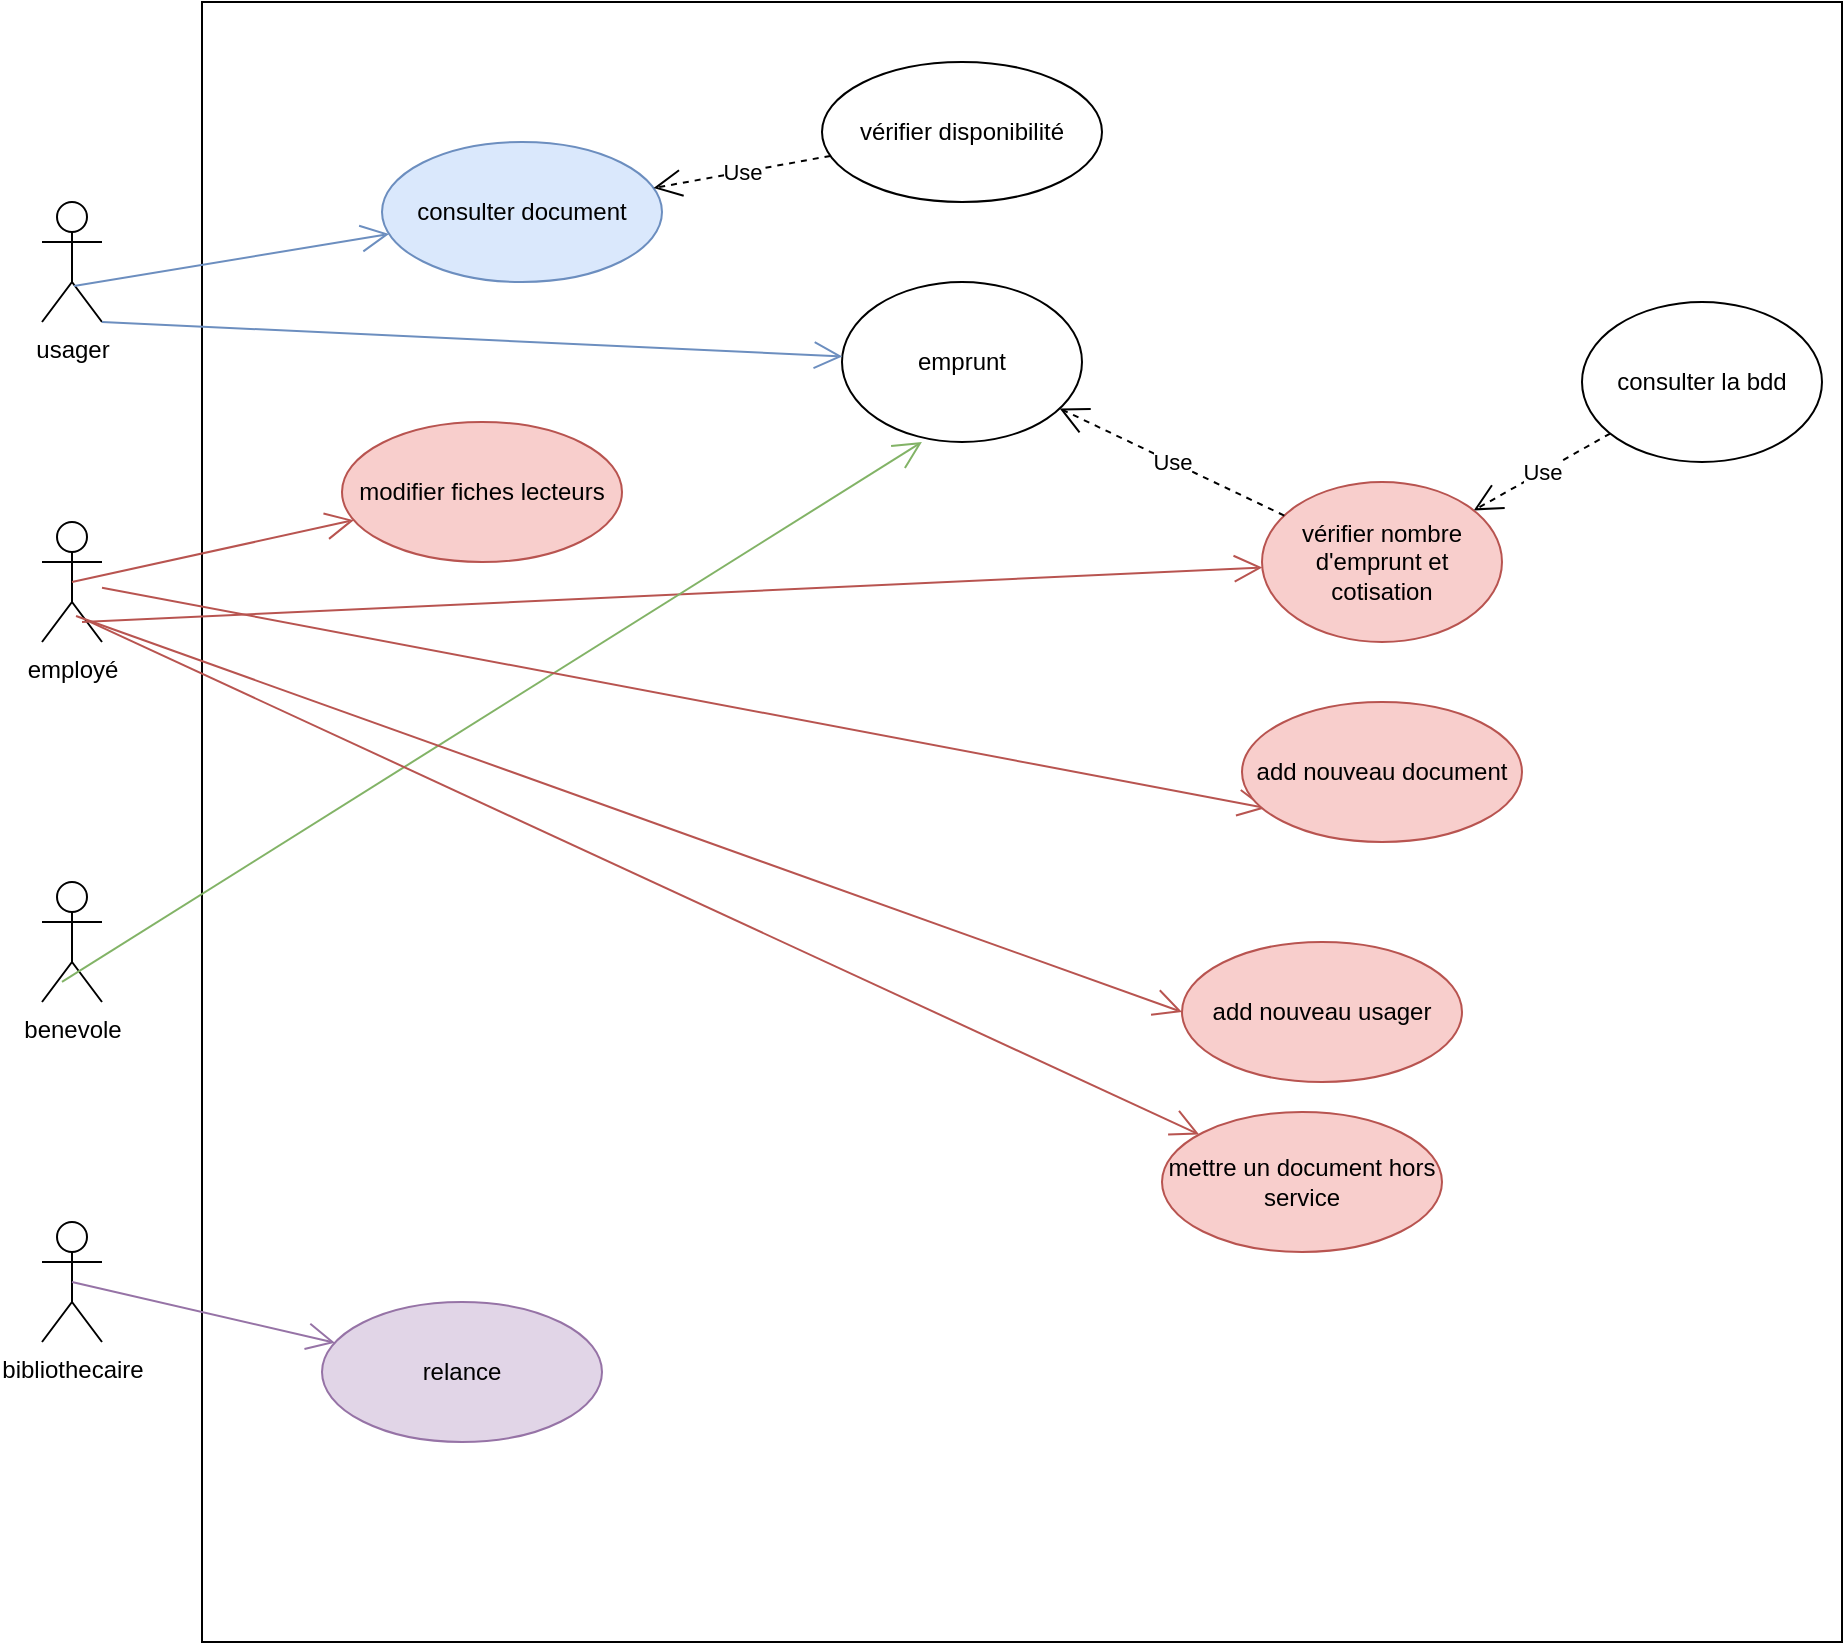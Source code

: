 <mxfile version="14.2.4" type="github">
  <diagram id="dutsK4isTf-zi3D74Xx_" name="Page-1">
    <mxGraphModel dx="1182" dy="1864" grid="1" gridSize="10" guides="1" tooltips="1" connect="1" arrows="1" fold="1" page="1" pageScale="1" pageWidth="850" pageHeight="1100" math="0" shadow="0">
      <root>
        <mxCell id="0" />
        <mxCell id="1" parent="0" />
        <mxCell id="kH1T388jV72Jrz55Pmgw-8" value="" style="whiteSpace=wrap;html=1;aspect=fixed;" vertex="1" parent="1">
          <mxGeometry x="160" y="-40" width="820" height="820" as="geometry" />
        </mxCell>
        <mxCell id="kH1T388jV72Jrz55Pmgw-1" value="usager" style="shape=umlActor;verticalLabelPosition=bottom;verticalAlign=top;html=1;" vertex="1" parent="1">
          <mxGeometry x="80" y="60" width="30" height="60" as="geometry" />
        </mxCell>
        <mxCell id="kH1T388jV72Jrz55Pmgw-4" value="employé" style="shape=umlActor;verticalLabelPosition=bottom;verticalAlign=top;html=1;" vertex="1" parent="1">
          <mxGeometry x="80" y="220" width="30" height="60" as="geometry" />
        </mxCell>
        <mxCell id="kH1T388jV72Jrz55Pmgw-5" value="benevole" style="shape=umlActor;verticalLabelPosition=bottom;verticalAlign=top;html=1;" vertex="1" parent="1">
          <mxGeometry x="80" y="400" width="30" height="60" as="geometry" />
        </mxCell>
        <mxCell id="kH1T388jV72Jrz55Pmgw-6" value="bibliothecaire" style="shape=umlActor;verticalLabelPosition=bottom;verticalAlign=top;html=1;" vertex="1" parent="1">
          <mxGeometry x="80" y="570" width="30" height="60" as="geometry" />
        </mxCell>
        <mxCell id="kH1T388jV72Jrz55Pmgw-7" value="emprunt" style="ellipse;whiteSpace=wrap;html=1;" vertex="1" parent="1">
          <mxGeometry x="480" y="100" width="120" height="80" as="geometry" />
        </mxCell>
        <mxCell id="kH1T388jV72Jrz55Pmgw-9" value="consulter la bdd" style="ellipse;whiteSpace=wrap;html=1;" vertex="1" parent="1">
          <mxGeometry x="850" y="110" width="120" height="80" as="geometry" />
        </mxCell>
        <mxCell id="kH1T388jV72Jrz55Pmgw-10" value="Use" style="endArrow=open;endSize=12;dashed=1;html=1;" edge="1" parent="1" source="kH1T388jV72Jrz55Pmgw-9" target="kH1T388jV72Jrz55Pmgw-11">
          <mxGeometry width="160" relative="1" as="geometry">
            <mxPoint x="340" y="330" as="sourcePoint" />
            <mxPoint x="500" y="330" as="targetPoint" />
          </mxGeometry>
        </mxCell>
        <mxCell id="kH1T388jV72Jrz55Pmgw-11" value="vérifier nombre d&#39;emprunt et cotisation" style="ellipse;whiteSpace=wrap;html=1;fillColor=#f8cecc;strokeColor=#b85450;" vertex="1" parent="1">
          <mxGeometry x="690" y="200" width="120" height="80" as="geometry" />
        </mxCell>
        <mxCell id="kH1T388jV72Jrz55Pmgw-12" value="Use" style="endArrow=open;endSize=12;dashed=1;html=1;" edge="1" parent="1" source="kH1T388jV72Jrz55Pmgw-11" target="kH1T388jV72Jrz55Pmgw-7">
          <mxGeometry width="160" relative="1" as="geometry">
            <mxPoint x="340" y="310" as="sourcePoint" />
            <mxPoint x="500" y="310" as="targetPoint" />
          </mxGeometry>
        </mxCell>
        <mxCell id="kH1T388jV72Jrz55Pmgw-13" value="" style="endArrow=open;endFill=1;endSize=12;html=1;exitX=1;exitY=1;exitDx=0;exitDy=0;exitPerimeter=0;fillColor=#dae8fc;strokeColor=#6c8ebf;" edge="1" parent="1" source="kH1T388jV72Jrz55Pmgw-1" target="kH1T388jV72Jrz55Pmgw-7">
          <mxGeometry width="160" relative="1" as="geometry">
            <mxPoint x="340" y="310" as="sourcePoint" />
            <mxPoint x="500" y="310" as="targetPoint" />
          </mxGeometry>
        </mxCell>
        <mxCell id="kH1T388jV72Jrz55Pmgw-14" value="" style="endArrow=open;endFill=1;endSize=12;html=1;exitX=0.667;exitY=0.833;exitDx=0;exitDy=0;exitPerimeter=0;fillColor=#f8cecc;strokeColor=#b85450;" edge="1" parent="1" source="kH1T388jV72Jrz55Pmgw-4" target="kH1T388jV72Jrz55Pmgw-11">
          <mxGeometry width="160" relative="1" as="geometry">
            <mxPoint x="340" y="310" as="sourcePoint" />
            <mxPoint x="500" y="310" as="targetPoint" />
          </mxGeometry>
        </mxCell>
        <mxCell id="kH1T388jV72Jrz55Pmgw-15" value="consulter document" style="ellipse;whiteSpace=wrap;html=1;fillColor=#dae8fc;strokeColor=#6c8ebf;" vertex="1" parent="1">
          <mxGeometry x="250" y="30" width="140" height="70" as="geometry" />
        </mxCell>
        <mxCell id="kH1T388jV72Jrz55Pmgw-16" value="" style="endArrow=open;endFill=1;endSize=12;html=1;exitX=0.533;exitY=0.7;exitDx=0;exitDy=0;exitPerimeter=0;fillColor=#dae8fc;strokeColor=#6c8ebf;" edge="1" parent="1" source="kH1T388jV72Jrz55Pmgw-1" target="kH1T388jV72Jrz55Pmgw-15">
          <mxGeometry width="160" relative="1" as="geometry">
            <mxPoint x="340" y="310" as="sourcePoint" />
            <mxPoint x="500" y="310" as="targetPoint" />
          </mxGeometry>
        </mxCell>
        <mxCell id="kH1T388jV72Jrz55Pmgw-17" value="" style="endArrow=open;endFill=1;endSize=12;html=1;exitX=0.333;exitY=0.833;exitDx=0;exitDy=0;exitPerimeter=0;entryX=0.333;entryY=1;entryDx=0;entryDy=0;entryPerimeter=0;fillColor=#d5e8d4;strokeColor=#82b366;" edge="1" parent="1" source="kH1T388jV72Jrz55Pmgw-5" target="kH1T388jV72Jrz55Pmgw-7">
          <mxGeometry width="160" relative="1" as="geometry">
            <mxPoint x="340" y="310" as="sourcePoint" />
            <mxPoint x="500" y="310" as="targetPoint" />
          </mxGeometry>
        </mxCell>
        <mxCell id="kH1T388jV72Jrz55Pmgw-18" value="relance" style="ellipse;whiteSpace=wrap;html=1;fillColor=#e1d5e7;strokeColor=#9673a6;" vertex="1" parent="1">
          <mxGeometry x="220" y="610" width="140" height="70" as="geometry" />
        </mxCell>
        <mxCell id="kH1T388jV72Jrz55Pmgw-19" value="" style="endArrow=open;endFill=1;endSize=12;html=1;entryX=0.086;entryY=0.757;entryDx=0;entryDy=0;entryPerimeter=0;fillColor=#f8cecc;strokeColor=#b85450;" edge="1" parent="1" source="kH1T388jV72Jrz55Pmgw-4" target="kH1T388jV72Jrz55Pmgw-21">
          <mxGeometry width="160" relative="1" as="geometry">
            <mxPoint x="340" y="310" as="sourcePoint" />
            <mxPoint x="500" y="310" as="targetPoint" />
          </mxGeometry>
        </mxCell>
        <mxCell id="kH1T388jV72Jrz55Pmgw-20" value="" style="endArrow=open;endFill=1;endSize=12;html=1;exitX=0.5;exitY=0.5;exitDx=0;exitDy=0;exitPerimeter=0;fillColor=#e1d5e7;strokeColor=#9673a6;" edge="1" parent="1" source="kH1T388jV72Jrz55Pmgw-6" target="kH1T388jV72Jrz55Pmgw-18">
          <mxGeometry width="160" relative="1" as="geometry">
            <mxPoint x="340" y="310" as="sourcePoint" />
            <mxPoint x="500" y="310" as="targetPoint" />
          </mxGeometry>
        </mxCell>
        <mxCell id="kH1T388jV72Jrz55Pmgw-21" value="add nouveau document" style="ellipse;whiteSpace=wrap;html=1;fillColor=#f8cecc;strokeColor=#b85450;" vertex="1" parent="1">
          <mxGeometry x="680" y="310" width="140" height="70" as="geometry" />
        </mxCell>
        <mxCell id="kH1T388jV72Jrz55Pmgw-22" value="add nouveau usager" style="ellipse;whiteSpace=wrap;html=1;fillColor=#f8cecc;strokeColor=#b85450;" vertex="1" parent="1">
          <mxGeometry x="650" y="430" width="140" height="70" as="geometry" />
        </mxCell>
        <mxCell id="kH1T388jV72Jrz55Pmgw-23" value="" style="endArrow=open;endFill=1;endSize=12;html=1;entryX=0;entryY=0.5;entryDx=0;entryDy=0;exitX=0.567;exitY=0.783;exitDx=0;exitDy=0;exitPerimeter=0;fillColor=#f8cecc;strokeColor=#b85450;" edge="1" parent="1" source="kH1T388jV72Jrz55Pmgw-4" target="kH1T388jV72Jrz55Pmgw-22">
          <mxGeometry width="160" relative="1" as="geometry">
            <mxPoint x="340" y="310" as="sourcePoint" />
            <mxPoint x="500" y="310" as="targetPoint" />
          </mxGeometry>
        </mxCell>
        <mxCell id="kH1T388jV72Jrz55Pmgw-24" value="modifier fiches lecteurs" style="ellipse;whiteSpace=wrap;html=1;fillColor=#f8cecc;strokeColor=#b85450;" vertex="1" parent="1">
          <mxGeometry x="230" y="170" width="140" height="70" as="geometry" />
        </mxCell>
        <mxCell id="kH1T388jV72Jrz55Pmgw-25" value="" style="endArrow=open;endFill=1;endSize=12;html=1;exitX=0.5;exitY=0.5;exitDx=0;exitDy=0;exitPerimeter=0;fillColor=#f8cecc;strokeColor=#b85450;" edge="1" parent="1" source="kH1T388jV72Jrz55Pmgw-4" target="kH1T388jV72Jrz55Pmgw-24">
          <mxGeometry width="160" relative="1" as="geometry">
            <mxPoint x="340" y="310" as="sourcePoint" />
            <mxPoint x="500" y="310" as="targetPoint" />
          </mxGeometry>
        </mxCell>
        <mxCell id="kH1T388jV72Jrz55Pmgw-26" value="mettre un document hors service" style="ellipse;whiteSpace=wrap;html=1;fillColor=#f8cecc;strokeColor=#b85450;" vertex="1" parent="1">
          <mxGeometry x="640" y="515" width="140" height="70" as="geometry" />
        </mxCell>
        <mxCell id="kH1T388jV72Jrz55Pmgw-27" value="" style="endArrow=open;endFill=1;endSize=12;html=1;exitX=0.8;exitY=0.833;exitDx=0;exitDy=0;exitPerimeter=0;fillColor=#f8cecc;strokeColor=#b85450;" edge="1" parent="1" source="kH1T388jV72Jrz55Pmgw-4" target="kH1T388jV72Jrz55Pmgw-26">
          <mxGeometry width="160" relative="1" as="geometry">
            <mxPoint x="340" y="310" as="sourcePoint" />
            <mxPoint x="500" y="310" as="targetPoint" />
          </mxGeometry>
        </mxCell>
        <mxCell id="kH1T388jV72Jrz55Pmgw-28" value="Use" style="endArrow=open;endSize=12;dashed=1;html=1;" edge="1" parent="1" source="kH1T388jV72Jrz55Pmgw-29" target="kH1T388jV72Jrz55Pmgw-15">
          <mxGeometry width="160" relative="1" as="geometry">
            <mxPoint x="340" y="210" as="sourcePoint" />
            <mxPoint x="500" y="210" as="targetPoint" />
          </mxGeometry>
        </mxCell>
        <mxCell id="kH1T388jV72Jrz55Pmgw-29" value="vérifier disponibilité" style="ellipse;whiteSpace=wrap;html=1;" vertex="1" parent="1">
          <mxGeometry x="470" y="-10" width="140" height="70" as="geometry" />
        </mxCell>
      </root>
    </mxGraphModel>
  </diagram>
</mxfile>
